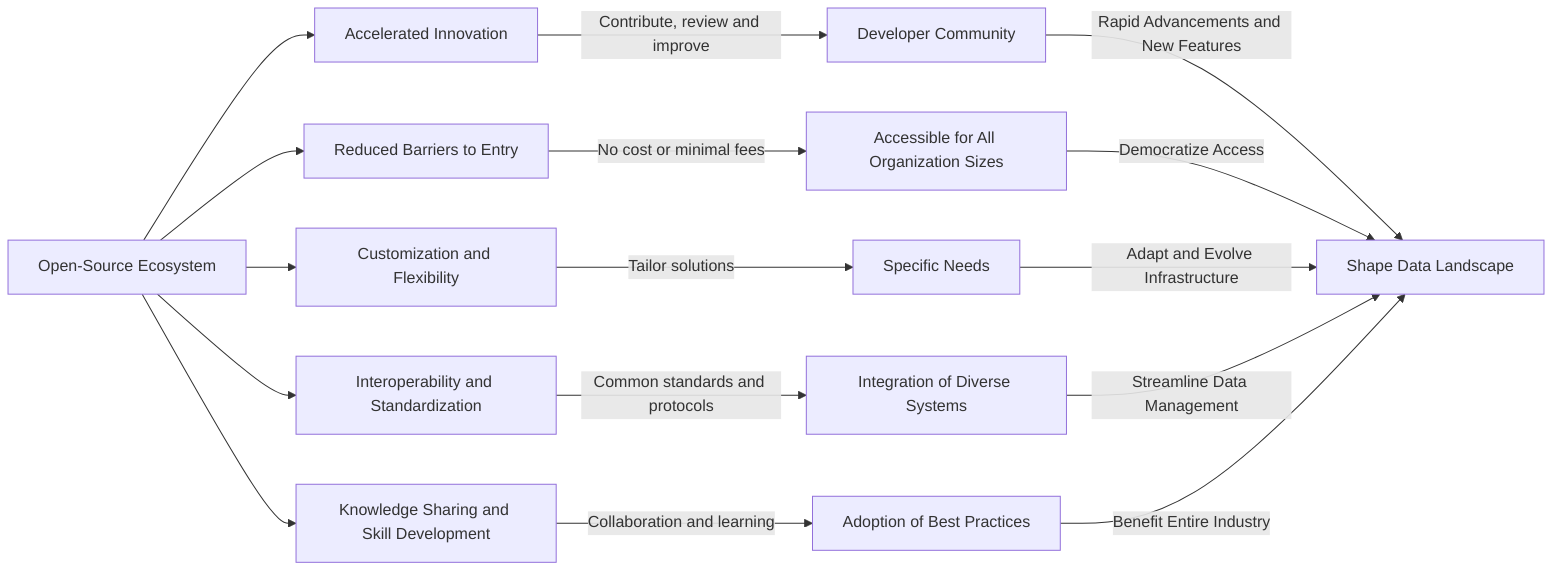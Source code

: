 graph LR
    A[Open-Source Ecosystem] --> B[Accelerated Innovation]
    A --> C[Reduced Barriers to Entry]
    A --> D[Customization and Flexibility]
    A --> E[Interoperability and Standardization]
    A --> F[Knowledge Sharing and Skill Development]

    B -->|Contribute, review and improve| G[Developer Community]
    C -->|No cost or minimal fees| H[Accessible for All Organization Sizes]
    D -->|Tailor solutions| I[Specific Needs]
    E -->|Common standards and protocols| J[Integration of Diverse Systems]
    F -->|Collaboration and learning| K[Adoption of Best Practices]

    G -- Rapid Advancements and New Features --> L[Shape Data Landscape]
    H -- Democratize Access --> L
    I -- Adapt and Evolve Infrastructure --> L
    J -- Streamline Data Management --> L
    K -- Benefit Entire Industry --> L